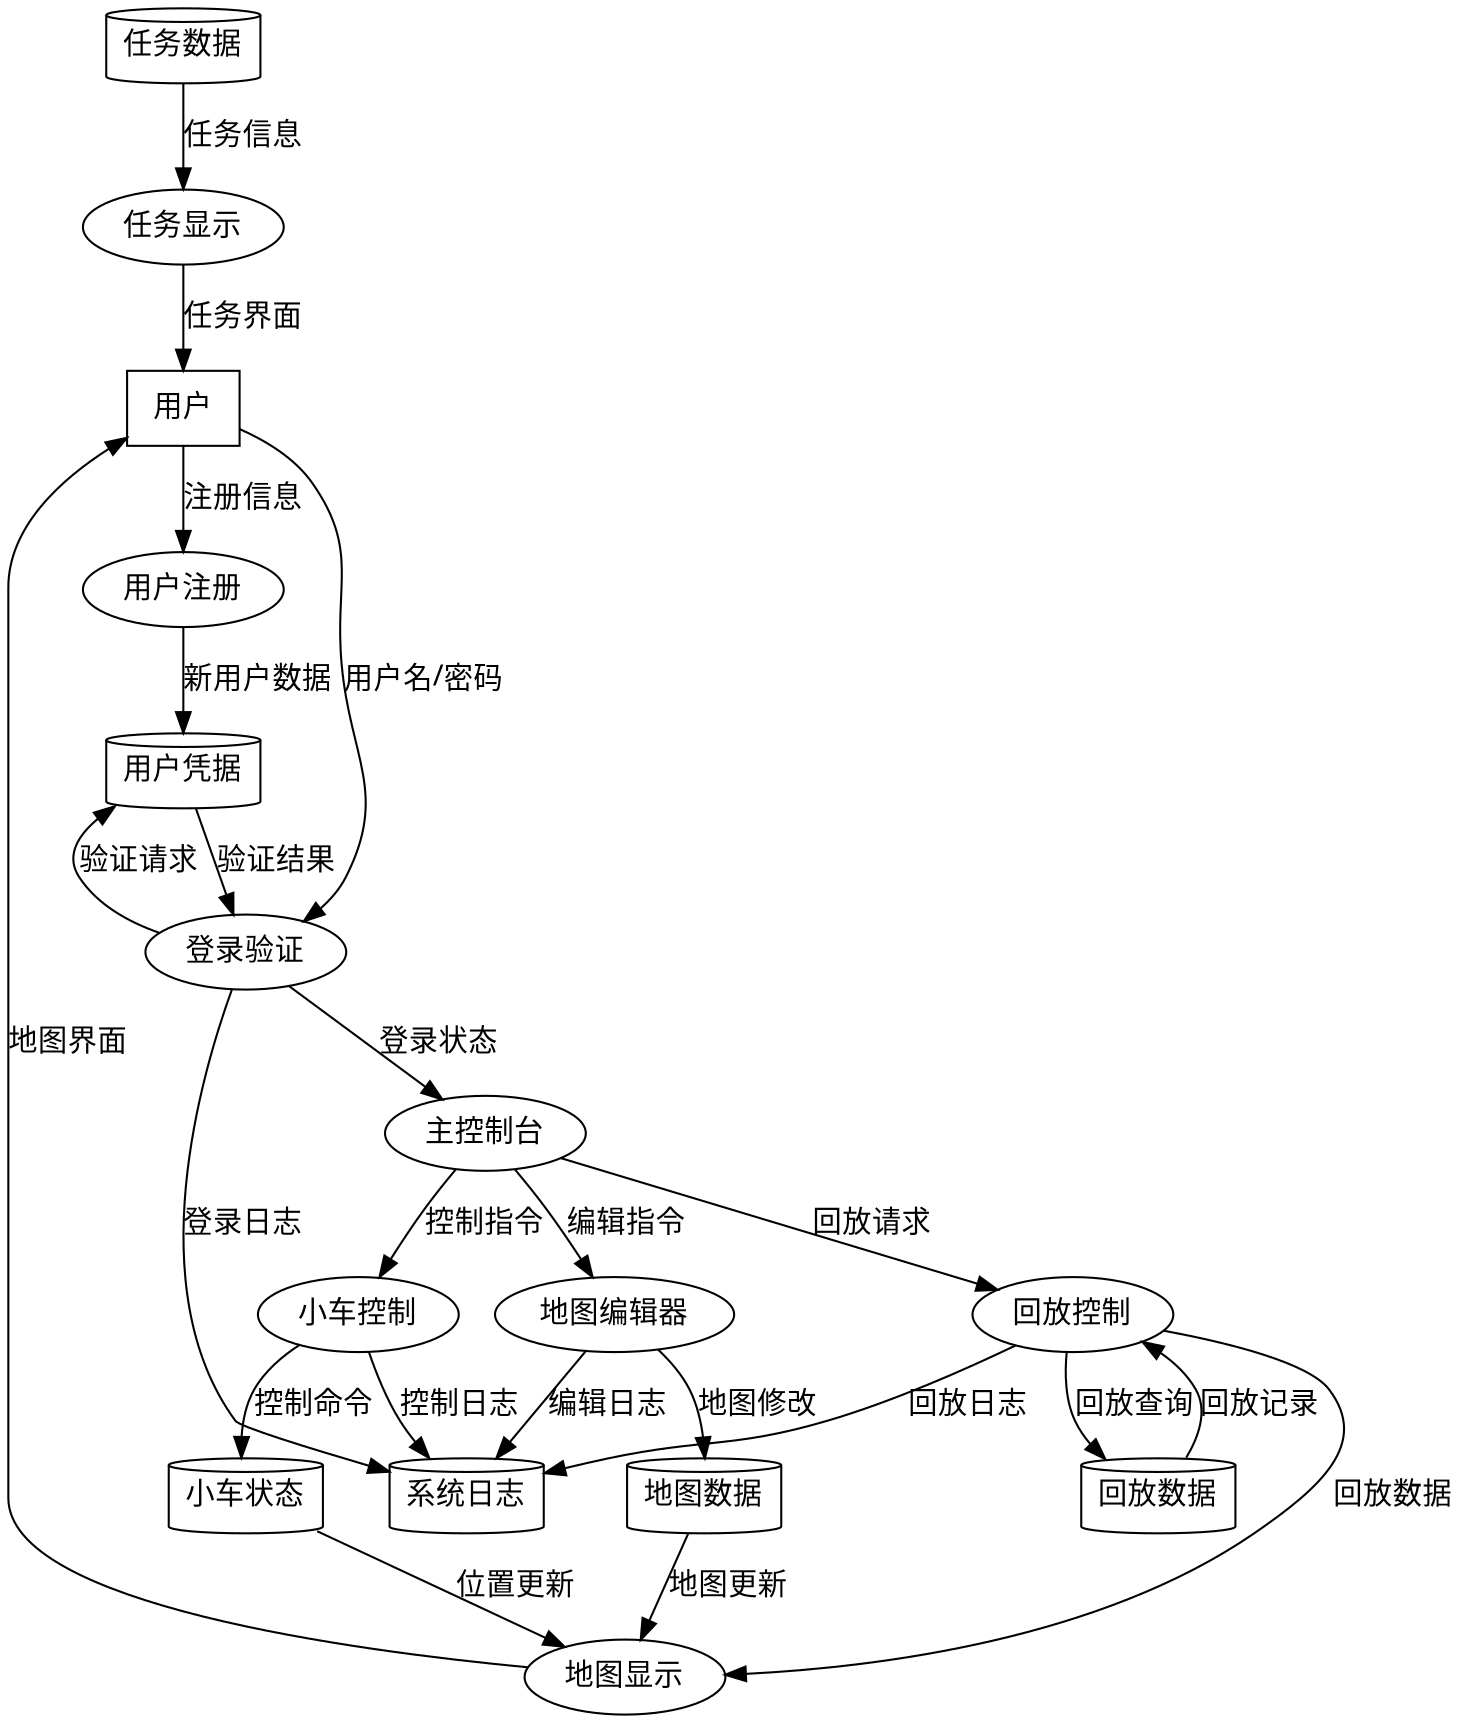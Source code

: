 digraph 用户界面DFD {
    graph [fontname="Microsoft YaHei"];
    node [fontname="Microsoft YaHei"];
    edge [fontname="Microsoft YaHei"];
    
    // 外部实体
    用户 [shape=rectangle];
    
    // 处理过程
    用户注册 [shape=ellipse];
    登录验证 [shape=ellipse];
    主控制台 [shape=ellipse];
    地图编辑器 [shape=ellipse];
    地图显示 [shape=ellipse];
    小车控制 [shape=ellipse];
    任务显示 [shape=ellipse];
    回放控制 [shape=ellipse];
    
    // 数据存储
    用户凭据 [shape=cylinder];
    地图数据 [shape=cylinder];
    小车状态 [shape=cylinder];
    任务数据 [shape=cylinder];
    回放数据 [shape=cylinder];
    系统日志 [shape=cylinder];
    
    // 数据流
    用户 -> 用户注册 [label="注册信息"];
    用户注册 -> 用户凭据 [label="新用户数据"];
    
    用户 -> 登录验证 [label="用户名/密码"];
    登录验证 -> 用户凭据 [label="验证请求"];
    用户凭据 -> 登录验证 [label="验证结果"];
    登录验证 -> 主控制台 [label="登录状态"];
    
    主控制台 -> 地图编辑器 [label="编辑指令"];
    地图编辑器 -> 地图数据 [label="地图修改"];
    地图数据 -> 地图显示 [label="地图更新"];
    地图显示 -> 用户 [label="地图界面"];
    
    主控制台 -> 小车控制 [label="控制指令"];
    小车控制 -> 小车状态 [label="控制命令"];
    小车状态 -> 地图显示 [label="位置更新"];
    
    任务数据 -> 任务显示 [label="任务信息"];
    任务显示 -> 用户 [label="任务界面"];
    
    主控制台 -> 回放控制 [label="回放请求"];
    回放控制 -> 回放数据 [label="回放查询"];
    回放数据 -> 回放控制 [label="回放记录"];
    回放控制 -> 地图显示 [label="回放数据"];
    
    登录验证 -> 系统日志 [label="登录日志"];
    地图编辑器 -> 系统日志 [label="编辑日志"];
    小车控制 -> 系统日志 [label="控制日志"];
    回放控制 -> 系统日志 [label="回放日志"];
}